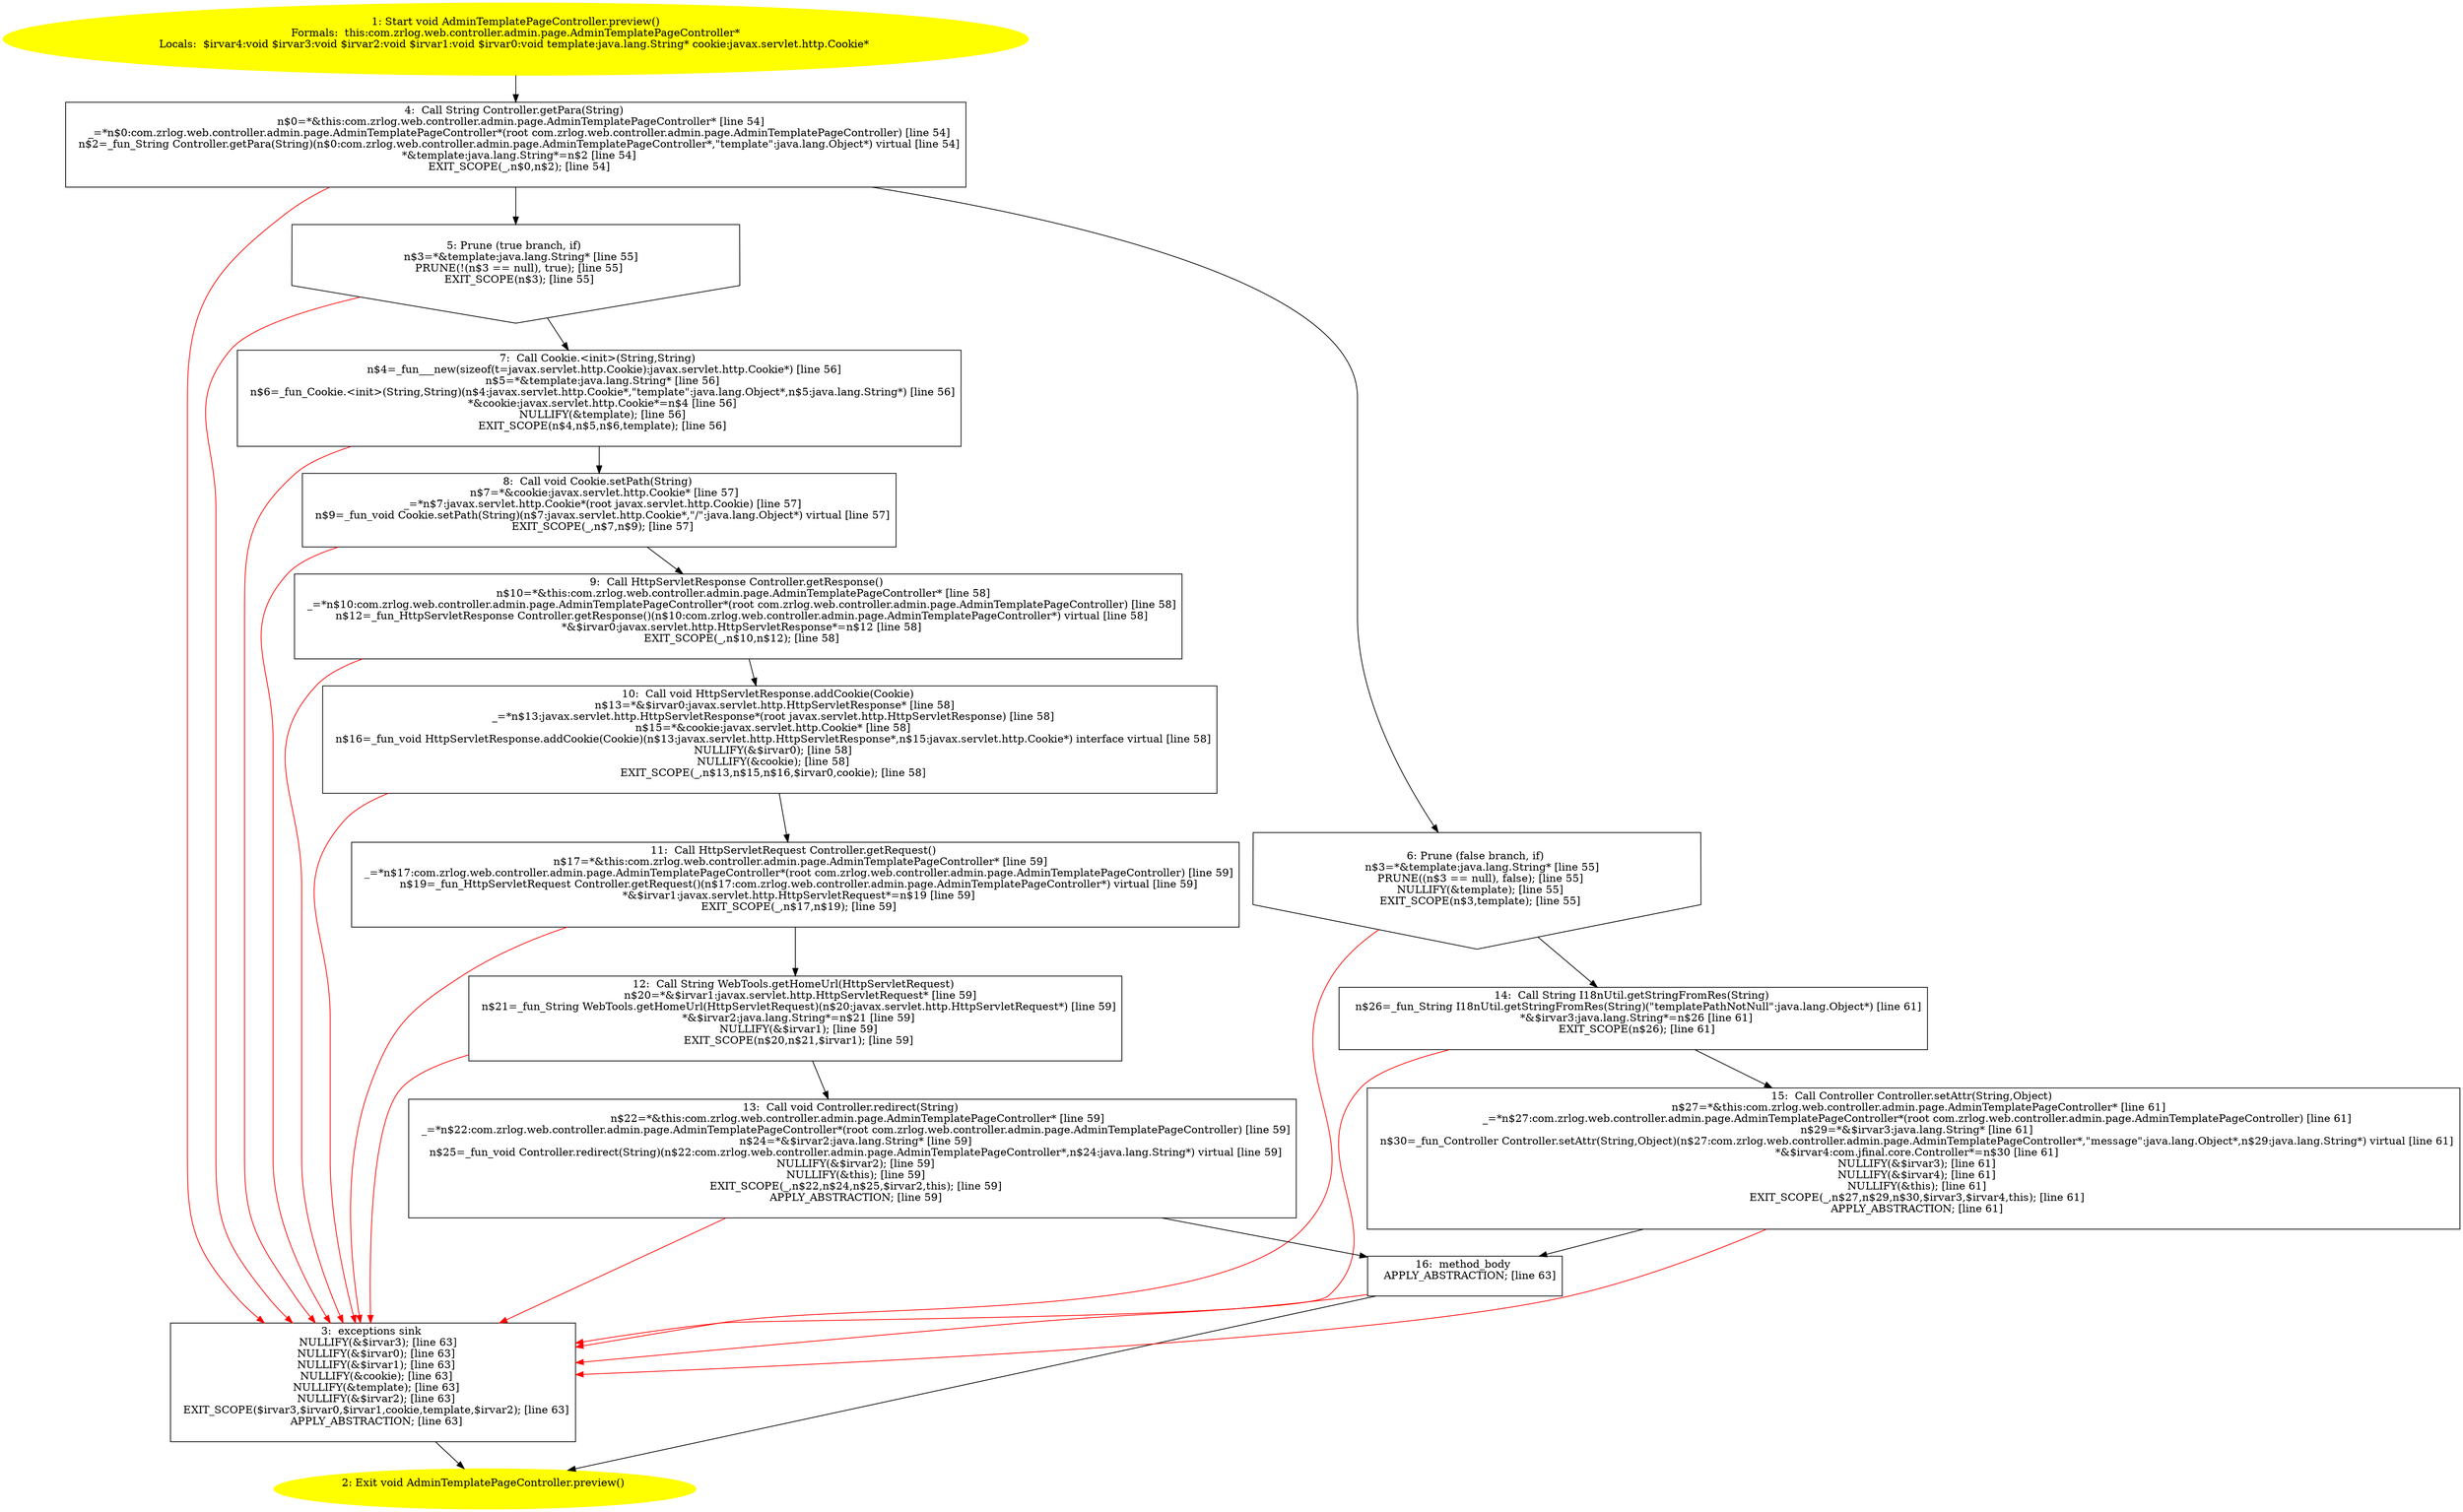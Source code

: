 /* @generated */
digraph cfg {
"com.zrlog.web.controller.admin.page.AdminTemplatePageController.preview():void.884792fcdc9edd39682a91847968bc04_1" [label="1: Start void AdminTemplatePageController.preview()\nFormals:  this:com.zrlog.web.controller.admin.page.AdminTemplatePageController*\nLocals:  $irvar4:void $irvar3:void $irvar2:void $irvar1:void $irvar0:void template:java.lang.String* cookie:javax.servlet.http.Cookie* \n  " color=yellow style=filled]
	

	 "com.zrlog.web.controller.admin.page.AdminTemplatePageController.preview():void.884792fcdc9edd39682a91847968bc04_1" -> "com.zrlog.web.controller.admin.page.AdminTemplatePageController.preview():void.884792fcdc9edd39682a91847968bc04_4" ;
"com.zrlog.web.controller.admin.page.AdminTemplatePageController.preview():void.884792fcdc9edd39682a91847968bc04_2" [label="2: Exit void AdminTemplatePageController.preview() \n  " color=yellow style=filled]
	

"com.zrlog.web.controller.admin.page.AdminTemplatePageController.preview():void.884792fcdc9edd39682a91847968bc04_3" [label="3:  exceptions sink \n   NULLIFY(&$irvar3); [line 63]\n  NULLIFY(&$irvar0); [line 63]\n  NULLIFY(&$irvar1); [line 63]\n  NULLIFY(&cookie); [line 63]\n  NULLIFY(&template); [line 63]\n  NULLIFY(&$irvar2); [line 63]\n  EXIT_SCOPE($irvar3,$irvar0,$irvar1,cookie,template,$irvar2); [line 63]\n  APPLY_ABSTRACTION; [line 63]\n " shape="box"]
	

	 "com.zrlog.web.controller.admin.page.AdminTemplatePageController.preview():void.884792fcdc9edd39682a91847968bc04_3" -> "com.zrlog.web.controller.admin.page.AdminTemplatePageController.preview():void.884792fcdc9edd39682a91847968bc04_2" ;
"com.zrlog.web.controller.admin.page.AdminTemplatePageController.preview():void.884792fcdc9edd39682a91847968bc04_4" [label="4:  Call String Controller.getPara(String) \n   n$0=*&this:com.zrlog.web.controller.admin.page.AdminTemplatePageController* [line 54]\n  _=*n$0:com.zrlog.web.controller.admin.page.AdminTemplatePageController*(root com.zrlog.web.controller.admin.page.AdminTemplatePageController) [line 54]\n  n$2=_fun_String Controller.getPara(String)(n$0:com.zrlog.web.controller.admin.page.AdminTemplatePageController*,\"template\":java.lang.Object*) virtual [line 54]\n  *&template:java.lang.String*=n$2 [line 54]\n  EXIT_SCOPE(_,n$0,n$2); [line 54]\n " shape="box"]
	

	 "com.zrlog.web.controller.admin.page.AdminTemplatePageController.preview():void.884792fcdc9edd39682a91847968bc04_4" -> "com.zrlog.web.controller.admin.page.AdminTemplatePageController.preview():void.884792fcdc9edd39682a91847968bc04_5" ;
	 "com.zrlog.web.controller.admin.page.AdminTemplatePageController.preview():void.884792fcdc9edd39682a91847968bc04_4" -> "com.zrlog.web.controller.admin.page.AdminTemplatePageController.preview():void.884792fcdc9edd39682a91847968bc04_6" ;
	 "com.zrlog.web.controller.admin.page.AdminTemplatePageController.preview():void.884792fcdc9edd39682a91847968bc04_4" -> "com.zrlog.web.controller.admin.page.AdminTemplatePageController.preview():void.884792fcdc9edd39682a91847968bc04_3" [color="red" ];
"com.zrlog.web.controller.admin.page.AdminTemplatePageController.preview():void.884792fcdc9edd39682a91847968bc04_5" [label="5: Prune (true branch, if) \n   n$3=*&template:java.lang.String* [line 55]\n  PRUNE(!(n$3 == null), true); [line 55]\n  EXIT_SCOPE(n$3); [line 55]\n " shape="invhouse"]
	

	 "com.zrlog.web.controller.admin.page.AdminTemplatePageController.preview():void.884792fcdc9edd39682a91847968bc04_5" -> "com.zrlog.web.controller.admin.page.AdminTemplatePageController.preview():void.884792fcdc9edd39682a91847968bc04_7" ;
	 "com.zrlog.web.controller.admin.page.AdminTemplatePageController.preview():void.884792fcdc9edd39682a91847968bc04_5" -> "com.zrlog.web.controller.admin.page.AdminTemplatePageController.preview():void.884792fcdc9edd39682a91847968bc04_3" [color="red" ];
"com.zrlog.web.controller.admin.page.AdminTemplatePageController.preview():void.884792fcdc9edd39682a91847968bc04_6" [label="6: Prune (false branch, if) \n   n$3=*&template:java.lang.String* [line 55]\n  PRUNE((n$3 == null), false); [line 55]\n  NULLIFY(&template); [line 55]\n  EXIT_SCOPE(n$3,template); [line 55]\n " shape="invhouse"]
	

	 "com.zrlog.web.controller.admin.page.AdminTemplatePageController.preview():void.884792fcdc9edd39682a91847968bc04_6" -> "com.zrlog.web.controller.admin.page.AdminTemplatePageController.preview():void.884792fcdc9edd39682a91847968bc04_14" ;
	 "com.zrlog.web.controller.admin.page.AdminTemplatePageController.preview():void.884792fcdc9edd39682a91847968bc04_6" -> "com.zrlog.web.controller.admin.page.AdminTemplatePageController.preview():void.884792fcdc9edd39682a91847968bc04_3" [color="red" ];
"com.zrlog.web.controller.admin.page.AdminTemplatePageController.preview():void.884792fcdc9edd39682a91847968bc04_7" [label="7:  Call Cookie.<init>(String,String) \n   n$4=_fun___new(sizeof(t=javax.servlet.http.Cookie):javax.servlet.http.Cookie*) [line 56]\n  n$5=*&template:java.lang.String* [line 56]\n  n$6=_fun_Cookie.<init>(String,String)(n$4:javax.servlet.http.Cookie*,\"template\":java.lang.Object*,n$5:java.lang.String*) [line 56]\n  *&cookie:javax.servlet.http.Cookie*=n$4 [line 56]\n  NULLIFY(&template); [line 56]\n  EXIT_SCOPE(n$4,n$5,n$6,template); [line 56]\n " shape="box"]
	

	 "com.zrlog.web.controller.admin.page.AdminTemplatePageController.preview():void.884792fcdc9edd39682a91847968bc04_7" -> "com.zrlog.web.controller.admin.page.AdminTemplatePageController.preview():void.884792fcdc9edd39682a91847968bc04_8" ;
	 "com.zrlog.web.controller.admin.page.AdminTemplatePageController.preview():void.884792fcdc9edd39682a91847968bc04_7" -> "com.zrlog.web.controller.admin.page.AdminTemplatePageController.preview():void.884792fcdc9edd39682a91847968bc04_3" [color="red" ];
"com.zrlog.web.controller.admin.page.AdminTemplatePageController.preview():void.884792fcdc9edd39682a91847968bc04_8" [label="8:  Call void Cookie.setPath(String) \n   n$7=*&cookie:javax.servlet.http.Cookie* [line 57]\n  _=*n$7:javax.servlet.http.Cookie*(root javax.servlet.http.Cookie) [line 57]\n  n$9=_fun_void Cookie.setPath(String)(n$7:javax.servlet.http.Cookie*,\"/\":java.lang.Object*) virtual [line 57]\n  EXIT_SCOPE(_,n$7,n$9); [line 57]\n " shape="box"]
	

	 "com.zrlog.web.controller.admin.page.AdminTemplatePageController.preview():void.884792fcdc9edd39682a91847968bc04_8" -> "com.zrlog.web.controller.admin.page.AdminTemplatePageController.preview():void.884792fcdc9edd39682a91847968bc04_9" ;
	 "com.zrlog.web.controller.admin.page.AdminTemplatePageController.preview():void.884792fcdc9edd39682a91847968bc04_8" -> "com.zrlog.web.controller.admin.page.AdminTemplatePageController.preview():void.884792fcdc9edd39682a91847968bc04_3" [color="red" ];
"com.zrlog.web.controller.admin.page.AdminTemplatePageController.preview():void.884792fcdc9edd39682a91847968bc04_9" [label="9:  Call HttpServletResponse Controller.getResponse() \n   n$10=*&this:com.zrlog.web.controller.admin.page.AdminTemplatePageController* [line 58]\n  _=*n$10:com.zrlog.web.controller.admin.page.AdminTemplatePageController*(root com.zrlog.web.controller.admin.page.AdminTemplatePageController) [line 58]\n  n$12=_fun_HttpServletResponse Controller.getResponse()(n$10:com.zrlog.web.controller.admin.page.AdminTemplatePageController*) virtual [line 58]\n  *&$irvar0:javax.servlet.http.HttpServletResponse*=n$12 [line 58]\n  EXIT_SCOPE(_,n$10,n$12); [line 58]\n " shape="box"]
	

	 "com.zrlog.web.controller.admin.page.AdminTemplatePageController.preview():void.884792fcdc9edd39682a91847968bc04_9" -> "com.zrlog.web.controller.admin.page.AdminTemplatePageController.preview():void.884792fcdc9edd39682a91847968bc04_10" ;
	 "com.zrlog.web.controller.admin.page.AdminTemplatePageController.preview():void.884792fcdc9edd39682a91847968bc04_9" -> "com.zrlog.web.controller.admin.page.AdminTemplatePageController.preview():void.884792fcdc9edd39682a91847968bc04_3" [color="red" ];
"com.zrlog.web.controller.admin.page.AdminTemplatePageController.preview():void.884792fcdc9edd39682a91847968bc04_10" [label="10:  Call void HttpServletResponse.addCookie(Cookie) \n   n$13=*&$irvar0:javax.servlet.http.HttpServletResponse* [line 58]\n  _=*n$13:javax.servlet.http.HttpServletResponse*(root javax.servlet.http.HttpServletResponse) [line 58]\n  n$15=*&cookie:javax.servlet.http.Cookie* [line 58]\n  n$16=_fun_void HttpServletResponse.addCookie(Cookie)(n$13:javax.servlet.http.HttpServletResponse*,n$15:javax.servlet.http.Cookie*) interface virtual [line 58]\n  NULLIFY(&$irvar0); [line 58]\n  NULLIFY(&cookie); [line 58]\n  EXIT_SCOPE(_,n$13,n$15,n$16,$irvar0,cookie); [line 58]\n " shape="box"]
	

	 "com.zrlog.web.controller.admin.page.AdminTemplatePageController.preview():void.884792fcdc9edd39682a91847968bc04_10" -> "com.zrlog.web.controller.admin.page.AdminTemplatePageController.preview():void.884792fcdc9edd39682a91847968bc04_11" ;
	 "com.zrlog.web.controller.admin.page.AdminTemplatePageController.preview():void.884792fcdc9edd39682a91847968bc04_10" -> "com.zrlog.web.controller.admin.page.AdminTemplatePageController.preview():void.884792fcdc9edd39682a91847968bc04_3" [color="red" ];
"com.zrlog.web.controller.admin.page.AdminTemplatePageController.preview():void.884792fcdc9edd39682a91847968bc04_11" [label="11:  Call HttpServletRequest Controller.getRequest() \n   n$17=*&this:com.zrlog.web.controller.admin.page.AdminTemplatePageController* [line 59]\n  _=*n$17:com.zrlog.web.controller.admin.page.AdminTemplatePageController*(root com.zrlog.web.controller.admin.page.AdminTemplatePageController) [line 59]\n  n$19=_fun_HttpServletRequest Controller.getRequest()(n$17:com.zrlog.web.controller.admin.page.AdminTemplatePageController*) virtual [line 59]\n  *&$irvar1:javax.servlet.http.HttpServletRequest*=n$19 [line 59]\n  EXIT_SCOPE(_,n$17,n$19); [line 59]\n " shape="box"]
	

	 "com.zrlog.web.controller.admin.page.AdminTemplatePageController.preview():void.884792fcdc9edd39682a91847968bc04_11" -> "com.zrlog.web.controller.admin.page.AdminTemplatePageController.preview():void.884792fcdc9edd39682a91847968bc04_12" ;
	 "com.zrlog.web.controller.admin.page.AdminTemplatePageController.preview():void.884792fcdc9edd39682a91847968bc04_11" -> "com.zrlog.web.controller.admin.page.AdminTemplatePageController.preview():void.884792fcdc9edd39682a91847968bc04_3" [color="red" ];
"com.zrlog.web.controller.admin.page.AdminTemplatePageController.preview():void.884792fcdc9edd39682a91847968bc04_12" [label="12:  Call String WebTools.getHomeUrl(HttpServletRequest) \n   n$20=*&$irvar1:javax.servlet.http.HttpServletRequest* [line 59]\n  n$21=_fun_String WebTools.getHomeUrl(HttpServletRequest)(n$20:javax.servlet.http.HttpServletRequest*) [line 59]\n  *&$irvar2:java.lang.String*=n$21 [line 59]\n  NULLIFY(&$irvar1); [line 59]\n  EXIT_SCOPE(n$20,n$21,$irvar1); [line 59]\n " shape="box"]
	

	 "com.zrlog.web.controller.admin.page.AdminTemplatePageController.preview():void.884792fcdc9edd39682a91847968bc04_12" -> "com.zrlog.web.controller.admin.page.AdminTemplatePageController.preview():void.884792fcdc9edd39682a91847968bc04_13" ;
	 "com.zrlog.web.controller.admin.page.AdminTemplatePageController.preview():void.884792fcdc9edd39682a91847968bc04_12" -> "com.zrlog.web.controller.admin.page.AdminTemplatePageController.preview():void.884792fcdc9edd39682a91847968bc04_3" [color="red" ];
"com.zrlog.web.controller.admin.page.AdminTemplatePageController.preview():void.884792fcdc9edd39682a91847968bc04_13" [label="13:  Call void Controller.redirect(String) \n   n$22=*&this:com.zrlog.web.controller.admin.page.AdminTemplatePageController* [line 59]\n  _=*n$22:com.zrlog.web.controller.admin.page.AdminTemplatePageController*(root com.zrlog.web.controller.admin.page.AdminTemplatePageController) [line 59]\n  n$24=*&$irvar2:java.lang.String* [line 59]\n  n$25=_fun_void Controller.redirect(String)(n$22:com.zrlog.web.controller.admin.page.AdminTemplatePageController*,n$24:java.lang.String*) virtual [line 59]\n  NULLIFY(&$irvar2); [line 59]\n  NULLIFY(&this); [line 59]\n  EXIT_SCOPE(_,n$22,n$24,n$25,$irvar2,this); [line 59]\n  APPLY_ABSTRACTION; [line 59]\n " shape="box"]
	

	 "com.zrlog.web.controller.admin.page.AdminTemplatePageController.preview():void.884792fcdc9edd39682a91847968bc04_13" -> "com.zrlog.web.controller.admin.page.AdminTemplatePageController.preview():void.884792fcdc9edd39682a91847968bc04_16" ;
	 "com.zrlog.web.controller.admin.page.AdminTemplatePageController.preview():void.884792fcdc9edd39682a91847968bc04_13" -> "com.zrlog.web.controller.admin.page.AdminTemplatePageController.preview():void.884792fcdc9edd39682a91847968bc04_3" [color="red" ];
"com.zrlog.web.controller.admin.page.AdminTemplatePageController.preview():void.884792fcdc9edd39682a91847968bc04_14" [label="14:  Call String I18nUtil.getStringFromRes(String) \n   n$26=_fun_String I18nUtil.getStringFromRes(String)(\"templatePathNotNull\":java.lang.Object*) [line 61]\n  *&$irvar3:java.lang.String*=n$26 [line 61]\n  EXIT_SCOPE(n$26); [line 61]\n " shape="box"]
	

	 "com.zrlog.web.controller.admin.page.AdminTemplatePageController.preview():void.884792fcdc9edd39682a91847968bc04_14" -> "com.zrlog.web.controller.admin.page.AdminTemplatePageController.preview():void.884792fcdc9edd39682a91847968bc04_15" ;
	 "com.zrlog.web.controller.admin.page.AdminTemplatePageController.preview():void.884792fcdc9edd39682a91847968bc04_14" -> "com.zrlog.web.controller.admin.page.AdminTemplatePageController.preview():void.884792fcdc9edd39682a91847968bc04_3" [color="red" ];
"com.zrlog.web.controller.admin.page.AdminTemplatePageController.preview():void.884792fcdc9edd39682a91847968bc04_15" [label="15:  Call Controller Controller.setAttr(String,Object) \n   n$27=*&this:com.zrlog.web.controller.admin.page.AdminTemplatePageController* [line 61]\n  _=*n$27:com.zrlog.web.controller.admin.page.AdminTemplatePageController*(root com.zrlog.web.controller.admin.page.AdminTemplatePageController) [line 61]\n  n$29=*&$irvar3:java.lang.String* [line 61]\n  n$30=_fun_Controller Controller.setAttr(String,Object)(n$27:com.zrlog.web.controller.admin.page.AdminTemplatePageController*,\"message\":java.lang.Object*,n$29:java.lang.String*) virtual [line 61]\n  *&$irvar4:com.jfinal.core.Controller*=n$30 [line 61]\n  NULLIFY(&$irvar3); [line 61]\n  NULLIFY(&$irvar4); [line 61]\n  NULLIFY(&this); [line 61]\n  EXIT_SCOPE(_,n$27,n$29,n$30,$irvar3,$irvar4,this); [line 61]\n  APPLY_ABSTRACTION; [line 61]\n " shape="box"]
	

	 "com.zrlog.web.controller.admin.page.AdminTemplatePageController.preview():void.884792fcdc9edd39682a91847968bc04_15" -> "com.zrlog.web.controller.admin.page.AdminTemplatePageController.preview():void.884792fcdc9edd39682a91847968bc04_16" ;
	 "com.zrlog.web.controller.admin.page.AdminTemplatePageController.preview():void.884792fcdc9edd39682a91847968bc04_15" -> "com.zrlog.web.controller.admin.page.AdminTemplatePageController.preview():void.884792fcdc9edd39682a91847968bc04_3" [color="red" ];
"com.zrlog.web.controller.admin.page.AdminTemplatePageController.preview():void.884792fcdc9edd39682a91847968bc04_16" [label="16:  method_body \n   APPLY_ABSTRACTION; [line 63]\n " shape="box"]
	

	 "com.zrlog.web.controller.admin.page.AdminTemplatePageController.preview():void.884792fcdc9edd39682a91847968bc04_16" -> "com.zrlog.web.controller.admin.page.AdminTemplatePageController.preview():void.884792fcdc9edd39682a91847968bc04_2" ;
	 "com.zrlog.web.controller.admin.page.AdminTemplatePageController.preview():void.884792fcdc9edd39682a91847968bc04_16" -> "com.zrlog.web.controller.admin.page.AdminTemplatePageController.preview():void.884792fcdc9edd39682a91847968bc04_3" [color="red" ];
}
